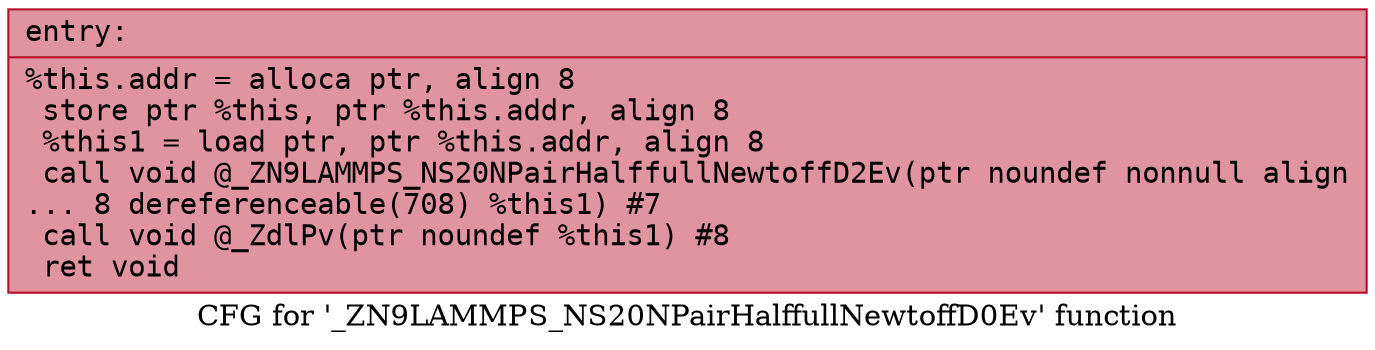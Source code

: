 digraph "CFG for '_ZN9LAMMPS_NS20NPairHalffullNewtoffD0Ev' function" {
	label="CFG for '_ZN9LAMMPS_NS20NPairHalffullNewtoffD0Ev' function";

	Node0x55abd57a4360 [shape=record,color="#b70d28ff", style=filled, fillcolor="#b70d2870" fontname="Courier",label="{entry:\l|  %this.addr = alloca ptr, align 8\l  store ptr %this, ptr %this.addr, align 8\l  %this1 = load ptr, ptr %this.addr, align 8\l  call void @_ZN9LAMMPS_NS20NPairHalffullNewtoffD2Ev(ptr noundef nonnull align\l... 8 dereferenceable(708) %this1) #7\l  call void @_ZdlPv(ptr noundef %this1) #8\l  ret void\l}"];
}
